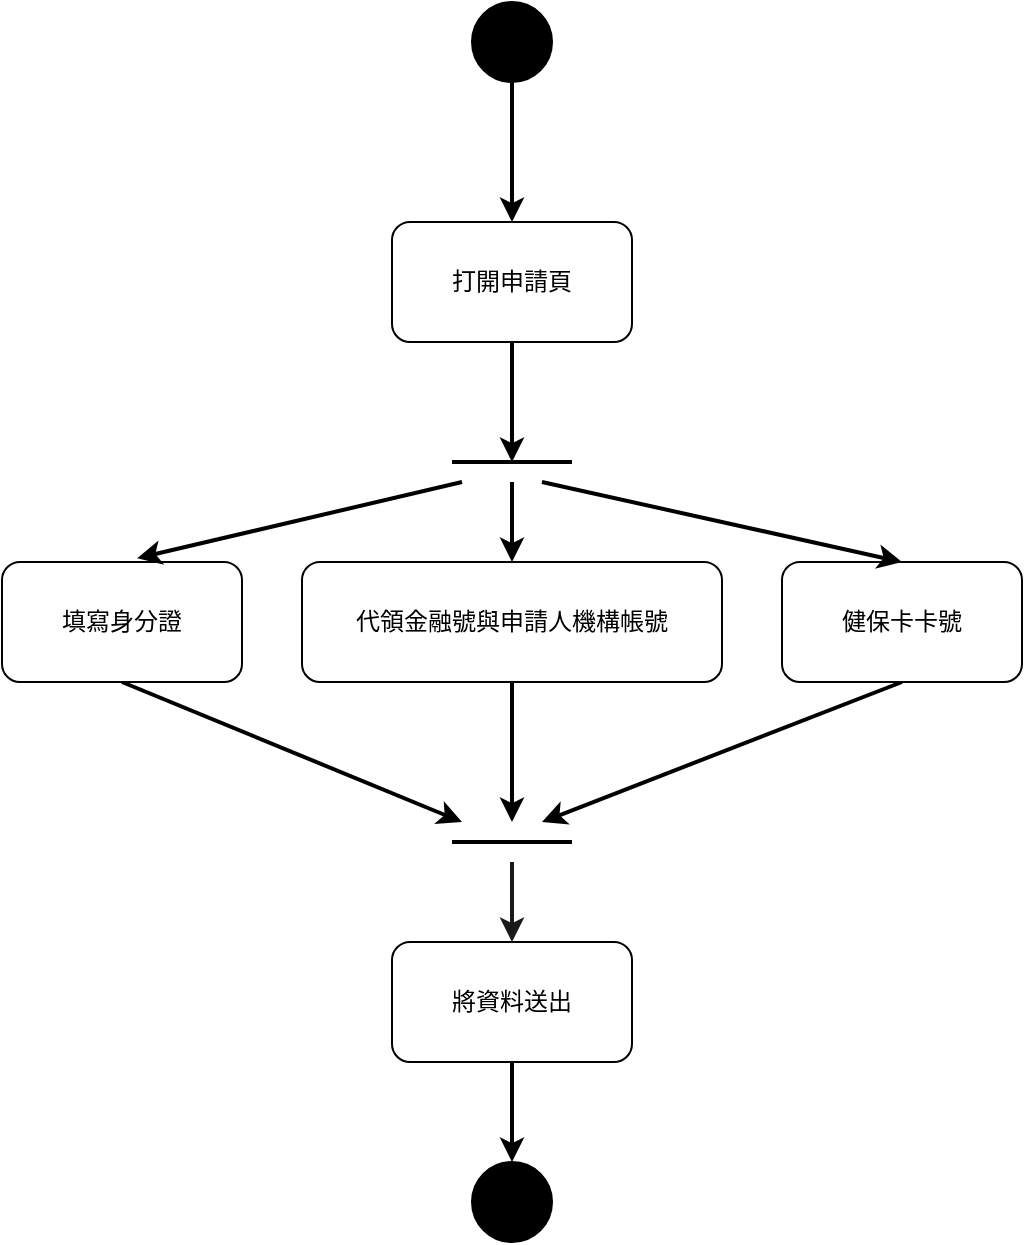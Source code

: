 <mxfile>
    <diagram id="2Zyoq6qqChcIqgZkiTLG" name="第1頁">
        <mxGraphModel dx="1404" dy="942" grid="1" gridSize="10" guides="1" tooltips="1" connect="1" arrows="1" fold="1" page="1" pageScale="1" pageWidth="827" pageHeight="1169" background="#ffffff" math="0" shadow="0">
            <root>
                <mxCell id="0"/>
                <mxCell id="1" parent="0"/>
                <mxCell id="19" style="edgeStyle=none;html=1;exitX=0.5;exitY=1;exitDx=0;exitDy=0;strokeWidth=2;strokeColor=#000000;" edge="1" parent="1" source="2">
                    <mxGeometry relative="1" as="geometry">
                        <mxPoint x="350" y="510" as="targetPoint"/>
                    </mxGeometry>
                </mxCell>
                <mxCell id="2" value="填寫身分證" style="rounded=1;whiteSpace=wrap;html=1;" vertex="1" parent="1">
                    <mxGeometry x="120" y="380" width="120" height="60" as="geometry"/>
                </mxCell>
                <mxCell id="18" style="edgeStyle=none;html=1;exitX=0.5;exitY=1;exitDx=0;exitDy=0;strokeWidth=2;strokeColor=#000000;" edge="1" parent="1" source="3">
                    <mxGeometry relative="1" as="geometry">
                        <mxPoint x="375" y="510" as="targetPoint"/>
                    </mxGeometry>
                </mxCell>
                <mxCell id="21" style="edgeStyle=none;html=1;entryX=0.5;entryY=0;entryDx=0;entryDy=0;strokeWidth=2;strokeColor=#1A1A1A;" edge="1" parent="1" target="8">
                    <mxGeometry relative="1" as="geometry">
                        <mxPoint x="375" y="530" as="sourcePoint"/>
                    </mxGeometry>
                </mxCell>
                <mxCell id="3" value="代領金融號與申請人機構帳號" style="rounded=1;whiteSpace=wrap;html=1;" vertex="1" parent="1">
                    <mxGeometry x="270" y="380" width="210" height="60" as="geometry"/>
                </mxCell>
                <mxCell id="20" style="edgeStyle=none;html=1;exitX=0.5;exitY=1;exitDx=0;exitDy=0;strokeWidth=2;strokeColor=#000000;" edge="1" parent="1" source="6">
                    <mxGeometry relative="1" as="geometry">
                        <mxPoint x="390" y="510" as="targetPoint"/>
                    </mxGeometry>
                </mxCell>
                <mxCell id="6" value="健保卡卡號" style="rounded=1;whiteSpace=wrap;html=1;" vertex="1" parent="1">
                    <mxGeometry x="510" y="380" width="120" height="60" as="geometry"/>
                </mxCell>
                <mxCell id="14" style="edgeStyle=none;html=1;exitX=0.5;exitY=1;exitDx=0;exitDy=0;strokeWidth=2;strokeColor=#000000;" edge="1" parent="1" source="7">
                    <mxGeometry relative="1" as="geometry">
                        <mxPoint x="375" y="330" as="targetPoint"/>
                    </mxGeometry>
                </mxCell>
                <mxCell id="15" style="edgeStyle=none;html=1;entryX=0.5;entryY=0;entryDx=0;entryDy=0;strokeWidth=2;strokeColor=#000000;" edge="1" parent="1" target="3">
                    <mxGeometry relative="1" as="geometry">
                        <mxPoint x="375" y="340" as="sourcePoint"/>
                    </mxGeometry>
                </mxCell>
                <mxCell id="16" style="edgeStyle=none;html=1;entryX=0.563;entryY=-0.031;entryDx=0;entryDy=0;entryPerimeter=0;strokeWidth=2;strokeColor=#000000;" edge="1" parent="1" target="2">
                    <mxGeometry relative="1" as="geometry">
                        <mxPoint x="350" y="340" as="sourcePoint"/>
                    </mxGeometry>
                </mxCell>
                <mxCell id="17" style="edgeStyle=none;html=1;entryX=0.5;entryY=0;entryDx=0;entryDy=0;strokeWidth=2;strokeColor=#000000;" edge="1" parent="1" target="6">
                    <mxGeometry relative="1" as="geometry">
                        <mxPoint x="390" y="340" as="sourcePoint"/>
                    </mxGeometry>
                </mxCell>
                <mxCell id="7" value="打開申請頁" style="rounded=1;whiteSpace=wrap;html=1;" vertex="1" parent="1">
                    <mxGeometry x="315" y="210" width="120" height="60" as="geometry"/>
                </mxCell>
                <mxCell id="23" style="edgeStyle=none;html=1;exitX=0.5;exitY=1;exitDx=0;exitDy=0;entryX=0.5;entryY=0;entryDx=0;entryDy=0;strokeWidth=2;strokeColor=#000000;" edge="1" parent="1" source="8" target="22">
                    <mxGeometry relative="1" as="geometry"/>
                </mxCell>
                <mxCell id="8" value="將資料送出" style="rounded=1;whiteSpace=wrap;html=1;" vertex="1" parent="1">
                    <mxGeometry x="315" y="570" width="120" height="60" as="geometry"/>
                </mxCell>
                <mxCell id="9" value="" style="endArrow=none;html=1;strokeWidth=2;strokeColor=#000000;" edge="1" parent="1">
                    <mxGeometry width="50" height="50" relative="1" as="geometry">
                        <mxPoint x="345" y="520" as="sourcePoint"/>
                        <mxPoint x="405" y="520" as="targetPoint"/>
                    </mxGeometry>
                </mxCell>
                <mxCell id="11" value="" style="endArrow=none;html=1;strokeWidth=2;strokeColor=#000000;" edge="1" parent="1">
                    <mxGeometry width="50" height="50" relative="1" as="geometry">
                        <mxPoint x="345" y="330" as="sourcePoint"/>
                        <mxPoint x="405" y="330" as="targetPoint"/>
                    </mxGeometry>
                </mxCell>
                <mxCell id="13" style="edgeStyle=none;html=1;exitX=0.5;exitY=1;exitDx=0;exitDy=0;entryX=0.5;entryY=0;entryDx=0;entryDy=0;strokeWidth=2;strokeColor=#000000;" edge="1" parent="1" source="12" target="7">
                    <mxGeometry relative="1" as="geometry"/>
                </mxCell>
                <mxCell id="12" value="" style="ellipse;whiteSpace=wrap;html=1;aspect=fixed;fillColor=#000000;" vertex="1" parent="1">
                    <mxGeometry x="355" y="100" width="40" height="40" as="geometry"/>
                </mxCell>
                <mxCell id="22" value="" style="ellipse;whiteSpace=wrap;html=1;aspect=fixed;fillColor=#000000;" vertex="1" parent="1">
                    <mxGeometry x="355" y="680" width="40" height="40" as="geometry"/>
                </mxCell>
            </root>
        </mxGraphModel>
    </diagram>
</mxfile>